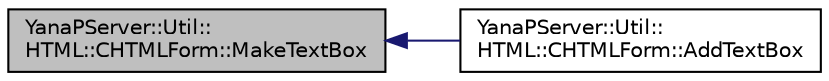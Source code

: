 digraph "YanaPServer::Util::HTML::CHTMLForm::MakeTextBox"
{
  edge [fontname="Helvetica",fontsize="10",labelfontname="Helvetica",labelfontsize="10"];
  node [fontname="Helvetica",fontsize="10",shape=record];
  rankdir="LR";
  Node32 [label="YanaPServer::Util::\lHTML::CHTMLForm::MakeTextBox",height=0.2,width=0.4,color="black", fillcolor="grey75", style="filled", fontcolor="black"];
  Node32 -> Node33 [dir="back",color="midnightblue",fontsize="10",style="solid",fontname="Helvetica"];
  Node33 [label="YanaPServer::Util::\lHTML::CHTMLForm::AddTextBox",height=0.2,width=0.4,color="black", fillcolor="white", style="filled",URL="$class_yana_p_server_1_1_util_1_1_h_t_m_l_1_1_c_h_t_m_l_form.html#a990c3ade56382c6a5eb670d06e77732d",tooltip="テキストボックスを追加 "];
}
